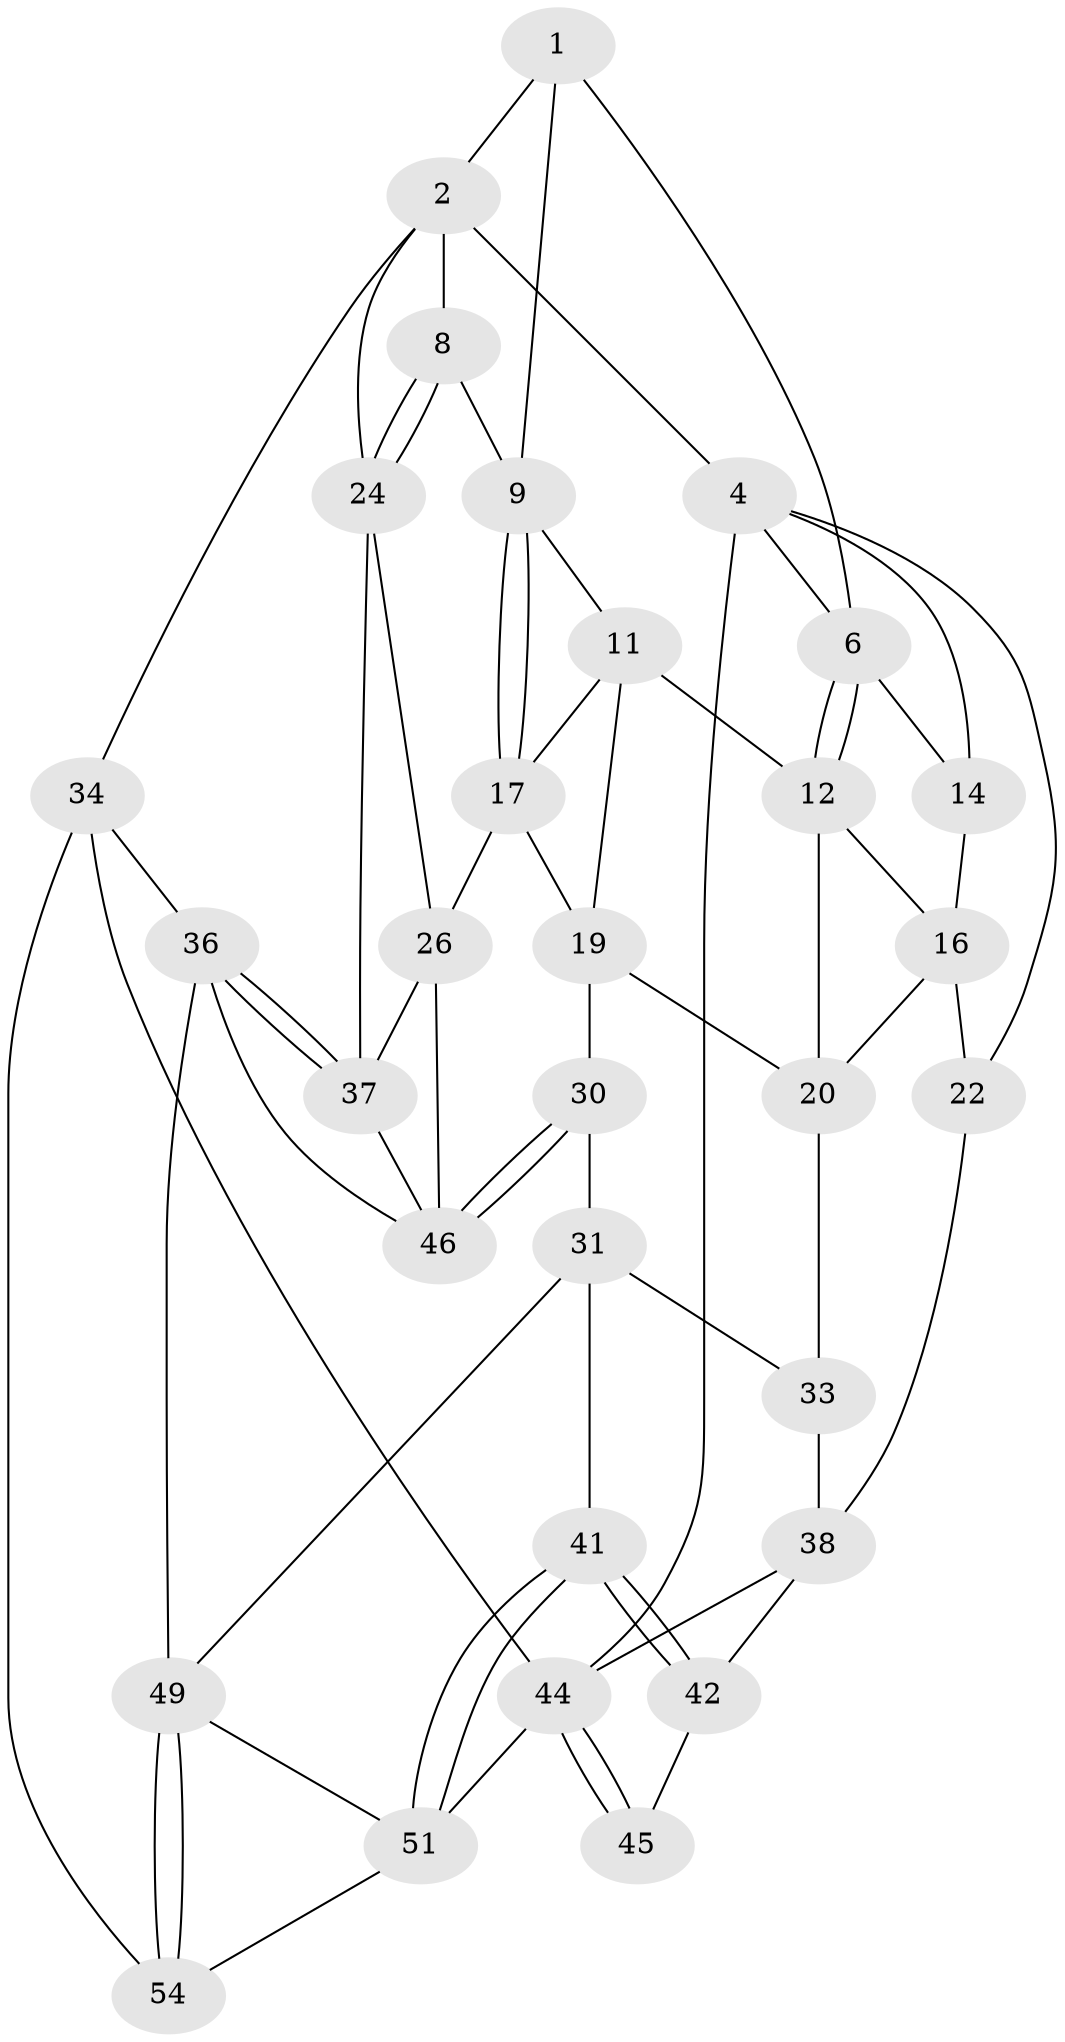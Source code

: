 // Generated by graph-tools (version 1.1) at 2025/52/02/27/25 19:52:41]
// undirected, 31 vertices, 67 edges
graph export_dot {
graph [start="1"]
  node [color=gray90,style=filled];
  1 [pos="+0.541127461238758+0",super="+5"];
  2 [pos="+0.5892104964009348+0",super="+3"];
  4 [pos="+0.3977271165455478+0",super="+13"];
  6 [pos="+0.44810470909762595+0.19285535403063028",super="+7"];
  8 [pos="+0.8567901499525917+0.29160069184627735"];
  9 [pos="+0.8085264062497476+0.31759515304129154",super="+10"];
  11 [pos="+0.469271285940292+0.31377219272360607",super="+18"];
  12 [pos="+0.4461826810072114+0.31563761160129394",super="+15"];
  14 [pos="+0.202798054501189+0.23141074494897051"];
  16 [pos="+0.24783352767042433+0.29520838267015553",super="+21"];
  17 [pos="+0.7317342447821942+0.40265506014794317",super="+28"];
  19 [pos="+0.5633923068683873+0.533494432116976",super="+29"];
  20 [pos="+0.42409807969456265+0.5199393680240827",super="+23"];
  22 [pos="+0+0.6450314091516318"];
  24 [pos="+1+0.2964238876728889",super="+25"];
  26 [pos="+0.8861895201022837+0.6645240750165631",super="+27"];
  30 [pos="+0.5424240194535306+0.7143171810630272"];
  31 [pos="+0.5149527656801256+0.7404828564500657",super="+32"];
  33 [pos="+0.3556177949443929+0.6599344238404923"];
  34 [pos="+1+1",super="+35"];
  36 [pos="+1+0.947295301083741",super="+48"];
  37 [pos="+1+0.793178918202603",super="+40"];
  38 [pos="+0.2969129334119672+0.7190773747604435",super="+39"];
  41 [pos="+0.4023156813343574+0.8420765872983171"];
  42 [pos="+0.3997658339940779+0.841472483814609",super="+43"];
  44 [pos="+0+1",super="+53"];
  45 [pos="+0.2678600004567869+0.8142888396117762"];
  46 [pos="+0.7854778388856604+0.7863128673046481",super="+47"];
  49 [pos="+0.7864814047625709+0.8500565102047848",super="+50"];
  51 [pos="+0.45234851470532617+1",super="+52"];
  54 [pos="+0.814249543269533+0.9644608756910106",super="+55"];
  1 -- 2;
  1 -- 9;
  1 -- 6;
  2 -- 8;
  2 -- 24;
  2 -- 34;
  2 -- 4;
  4 -- 22;
  4 -- 44;
  4 -- 14;
  4 -- 6;
  6 -- 12;
  6 -- 12;
  6 -- 14;
  8 -- 9;
  8 -- 24;
  8 -- 24;
  9 -- 17;
  9 -- 17;
  9 -- 11;
  11 -- 12;
  11 -- 19;
  11 -- 17;
  12 -- 16;
  12 -- 20;
  14 -- 16;
  16 -- 22;
  16 -- 20;
  17 -- 26;
  17 -- 19;
  19 -- 20;
  19 -- 30;
  20 -- 33;
  22 -- 38;
  24 -- 26;
  24 -- 37;
  26 -- 46;
  26 -- 37;
  30 -- 31;
  30 -- 46;
  30 -- 46;
  31 -- 49;
  31 -- 33;
  31 -- 41;
  33 -- 38;
  34 -- 44;
  34 -- 36;
  34 -- 54 [weight=2];
  36 -- 37;
  36 -- 37;
  36 -- 49;
  36 -- 46;
  37 -- 46;
  38 -- 42;
  38 -- 44;
  41 -- 42;
  41 -- 42;
  41 -- 51;
  41 -- 51;
  42 -- 45 [weight=2];
  44 -- 45;
  44 -- 45;
  44 -- 51;
  49 -- 54;
  49 -- 54;
  49 -- 51;
  51 -- 54;
}

